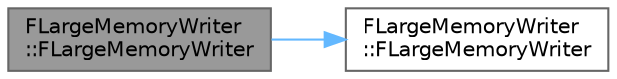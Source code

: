 digraph "FLargeMemoryWriter::FLargeMemoryWriter"
{
 // INTERACTIVE_SVG=YES
 // LATEX_PDF_SIZE
  bgcolor="transparent";
  edge [fontname=Helvetica,fontsize=10,labelfontname=Helvetica,labelfontsize=10];
  node [fontname=Helvetica,fontsize=10,shape=box,height=0.2,width=0.4];
  rankdir="LR";
  Node1 [id="Node000001",label="FLargeMemoryWriter\l::FLargeMemoryWriter",height=0.2,width=0.4,color="gray40", fillcolor="grey60", style="filled", fontcolor="black",tooltip="Non-copyable."];
  Node1 -> Node2 [id="edge1_Node000001_Node000002",color="steelblue1",style="solid",tooltip=" "];
  Node2 [id="Node000002",label="FLargeMemoryWriter\l::FLargeMemoryWriter",height=0.2,width=0.4,color="grey40", fillcolor="white", style="filled",URL="$da/df3/classFLargeMemoryWriter.html#aa1b54402b0bd136d4cb7eb6275635853",tooltip=" "];
}

